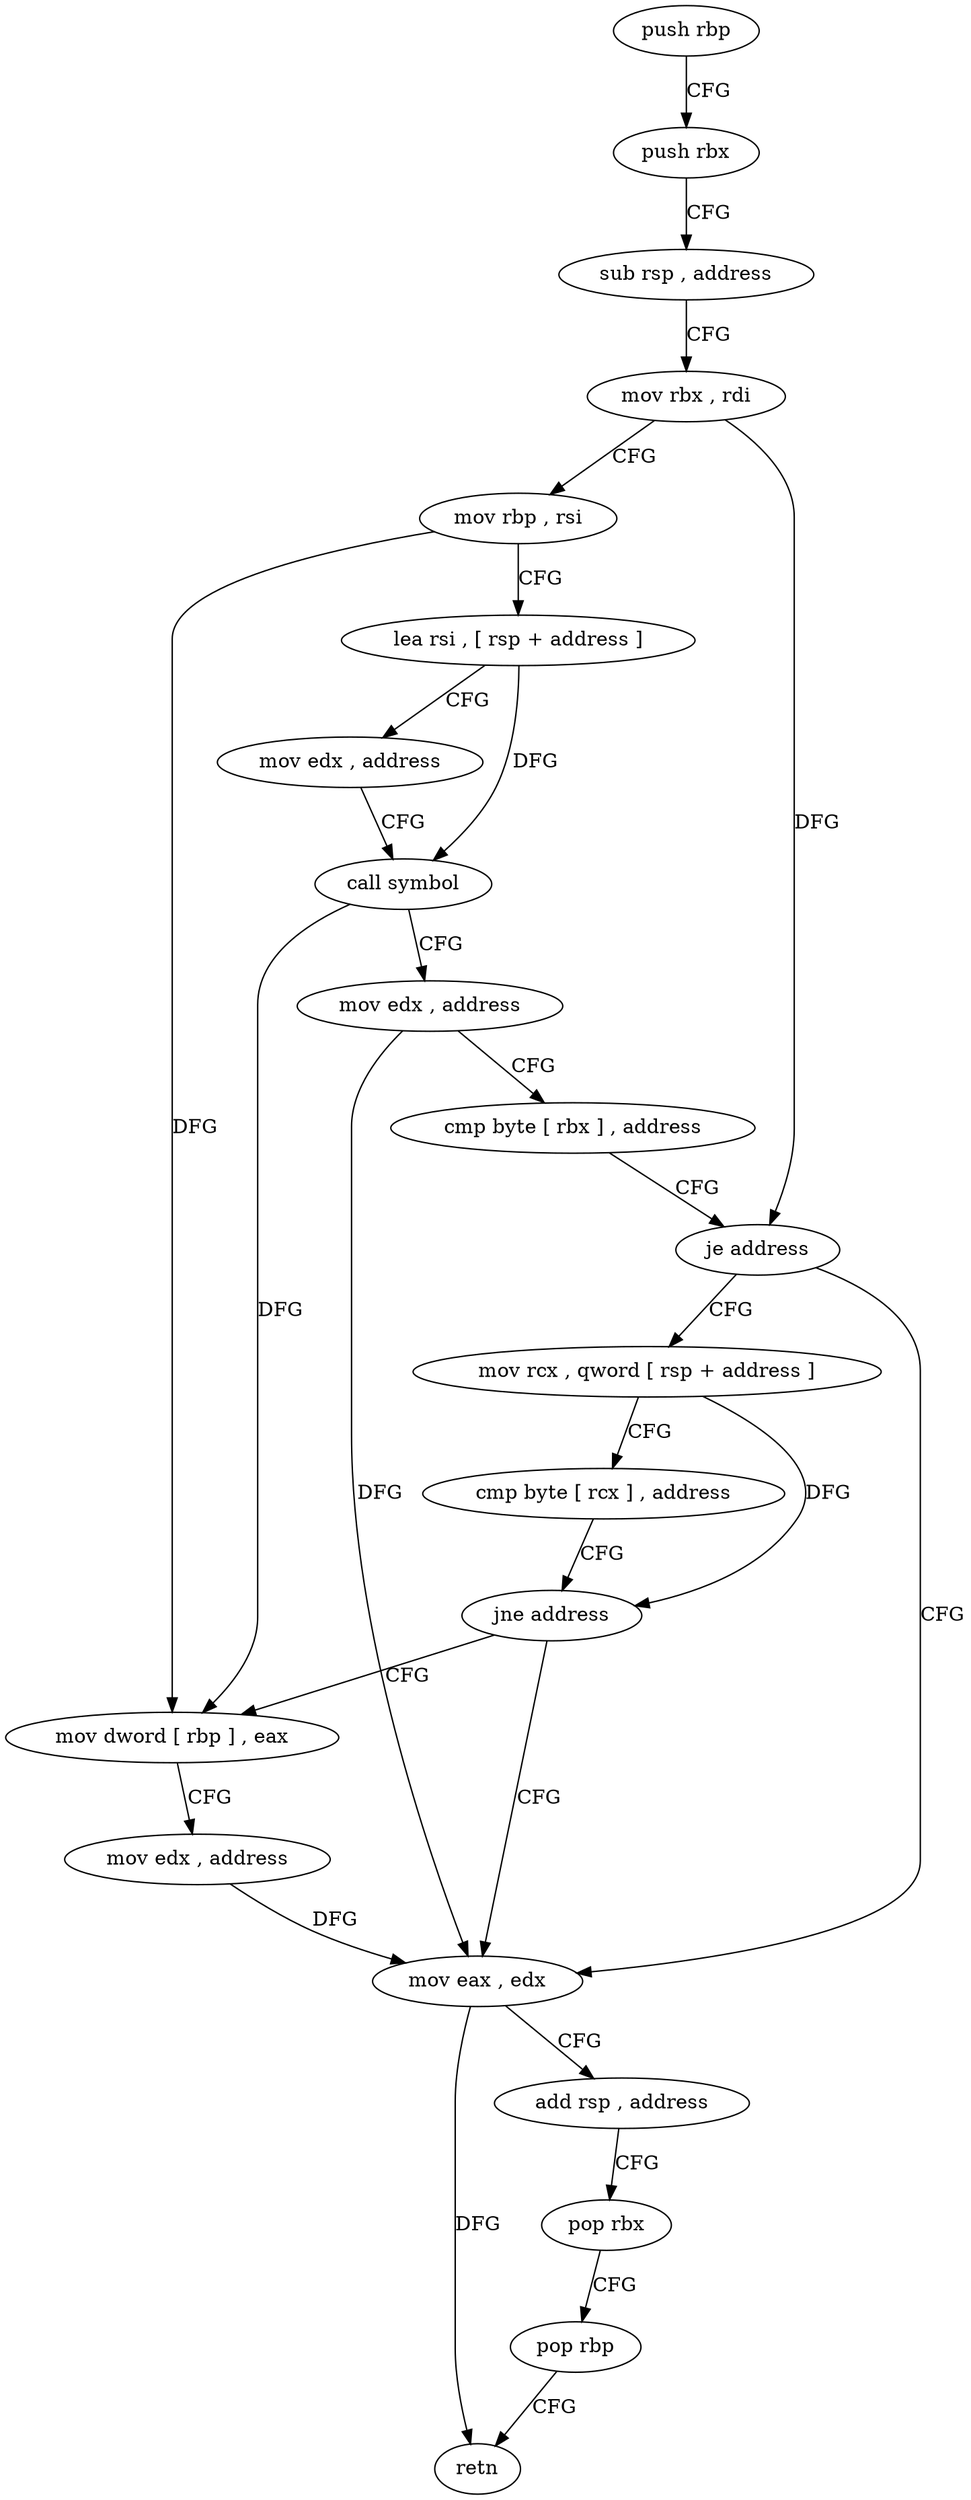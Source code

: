 digraph "func" {
"80591" [label = "push rbp" ]
"80592" [label = "push rbx" ]
"80593" [label = "sub rsp , address" ]
"80597" [label = "mov rbx , rdi" ]
"80600" [label = "mov rbp , rsi" ]
"80603" [label = "lea rsi , [ rsp + address ]" ]
"80608" [label = "mov edx , address" ]
"80613" [label = "call symbol" ]
"80618" [label = "mov edx , address" ]
"80623" [label = "cmp byte [ rbx ] , address" ]
"80626" [label = "je address" ]
"80646" [label = "mov eax , edx" ]
"80628" [label = "mov rcx , qword [ rsp + address ]" ]
"80648" [label = "add rsp , address" ]
"80652" [label = "pop rbx" ]
"80653" [label = "pop rbp" ]
"80654" [label = "retn" ]
"80633" [label = "cmp byte [ rcx ] , address" ]
"80636" [label = "jne address" ]
"80638" [label = "mov dword [ rbp ] , eax" ]
"80641" [label = "mov edx , address" ]
"80591" -> "80592" [ label = "CFG" ]
"80592" -> "80593" [ label = "CFG" ]
"80593" -> "80597" [ label = "CFG" ]
"80597" -> "80600" [ label = "CFG" ]
"80597" -> "80626" [ label = "DFG" ]
"80600" -> "80603" [ label = "CFG" ]
"80600" -> "80638" [ label = "DFG" ]
"80603" -> "80608" [ label = "CFG" ]
"80603" -> "80613" [ label = "DFG" ]
"80608" -> "80613" [ label = "CFG" ]
"80613" -> "80618" [ label = "CFG" ]
"80613" -> "80638" [ label = "DFG" ]
"80618" -> "80623" [ label = "CFG" ]
"80618" -> "80646" [ label = "DFG" ]
"80623" -> "80626" [ label = "CFG" ]
"80626" -> "80646" [ label = "CFG" ]
"80626" -> "80628" [ label = "CFG" ]
"80646" -> "80648" [ label = "CFG" ]
"80646" -> "80654" [ label = "DFG" ]
"80628" -> "80633" [ label = "CFG" ]
"80628" -> "80636" [ label = "DFG" ]
"80648" -> "80652" [ label = "CFG" ]
"80652" -> "80653" [ label = "CFG" ]
"80653" -> "80654" [ label = "CFG" ]
"80633" -> "80636" [ label = "CFG" ]
"80636" -> "80646" [ label = "CFG" ]
"80636" -> "80638" [ label = "CFG" ]
"80638" -> "80641" [ label = "CFG" ]
"80641" -> "80646" [ label = "DFG" ]
}
